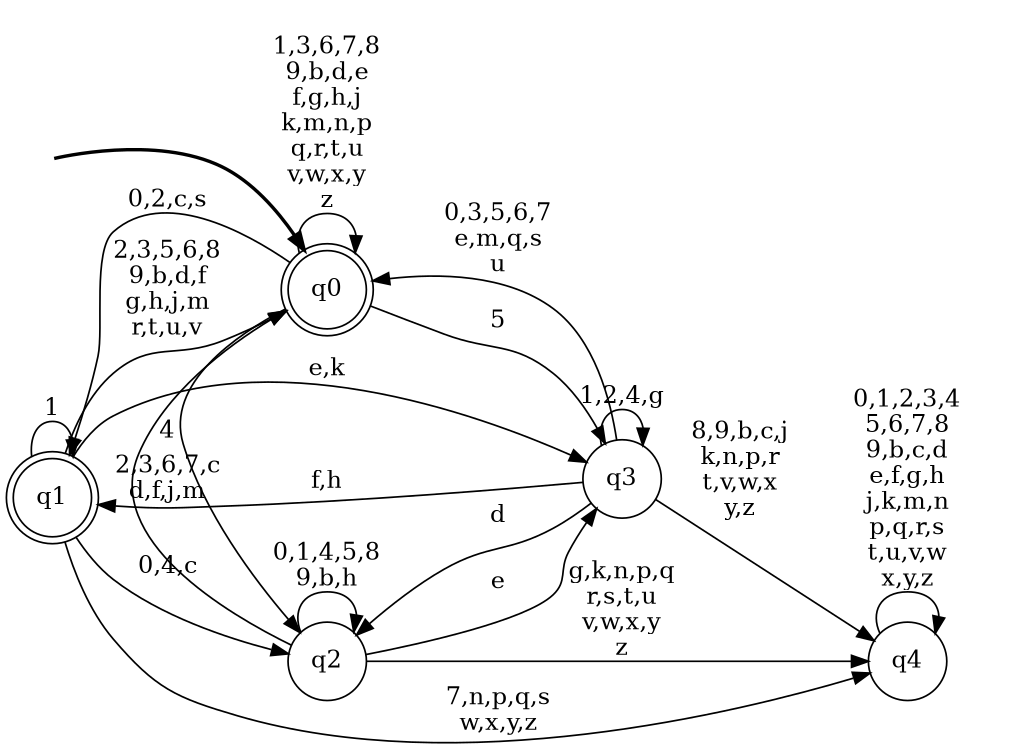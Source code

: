 digraph BlueStar {
__start0 [style = invis, shape = none, label = "", width = 0, height = 0];

rankdir=LR;
size="8,5";

s0 [style="rounded,filled", color="black", fillcolor="white" shape="doublecircle", label="q0"];
s1 [style="rounded,filled", color="black", fillcolor="white" shape="doublecircle", label="q1"];
s2 [style="filled", color="black", fillcolor="white" shape="circle", label="q2"];
s3 [style="filled", color="black", fillcolor="white" shape="circle", label="q3"];
s4 [style="filled", color="black", fillcolor="white" shape="circle", label="q4"];
subgraph cluster_main { 
	graph [pad=".75", ranksep="0.15", nodesep="0.15"];
	 style=invis; 
	__start0 -> s0 [penwidth=2];
}
s0 -> s0 [label="1,3,6,7,8\n9,b,d,e\nf,g,h,j\nk,m,n,p\nq,r,t,u\nv,w,x,y\nz"];
s0 -> s1 [label="0,2,c,s"];
s0 -> s2 [label="4"];
s0 -> s3 [label="5"];
s1 -> s0 [label="2,3,5,6,8\n9,b,d,f\ng,h,j,m\nr,t,u,v"];
s1 -> s1 [label="1"];
s1 -> s2 [label="0,4,c"];
s1 -> s3 [label="e,k"];
s1 -> s4 [label="7,n,p,q,s\nw,x,y,z"];
s2 -> s0 [label="2,3,6,7,c\nd,f,j,m"];
s2 -> s2 [label="0,1,4,5,8\n9,b,h"];
s2 -> s3 [label="e"];
s2 -> s4 [label="g,k,n,p,q\nr,s,t,u\nv,w,x,y\nz"];
s3 -> s0 [label="0,3,5,6,7\ne,m,q,s\nu"];
s3 -> s1 [label="f,h"];
s3 -> s2 [label="d"];
s3 -> s3 [label="1,2,4,g"];
s3 -> s4 [label="8,9,b,c,j\nk,n,p,r\nt,v,w,x\ny,z"];
s4 -> s4 [label="0,1,2,3,4\n5,6,7,8\n9,b,c,d\ne,f,g,h\nj,k,m,n\np,q,r,s\nt,u,v,w\nx,y,z"];

}